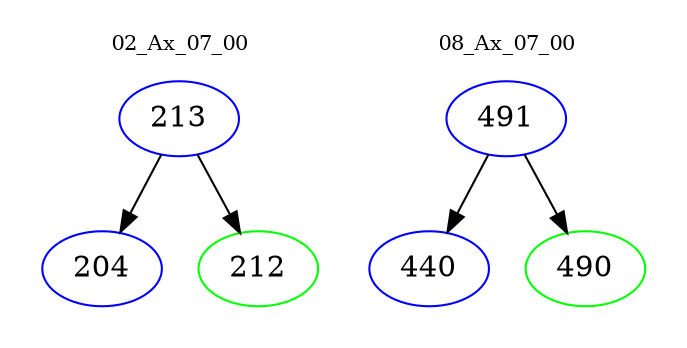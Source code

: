 digraph{
subgraph cluster_0 {
color = white
label = "02_Ax_07_00";
fontsize=10;
T0_213 [label="213", color="blue"]
T0_213 -> T0_204 [color="black"]
T0_204 [label="204", color="blue"]
T0_213 -> T0_212 [color="black"]
T0_212 [label="212", color="green"]
}
subgraph cluster_1 {
color = white
label = "08_Ax_07_00";
fontsize=10;
T1_491 [label="491", color="blue"]
T1_491 -> T1_440 [color="black"]
T1_440 [label="440", color="blue"]
T1_491 -> T1_490 [color="black"]
T1_490 [label="490", color="green"]
}
}

